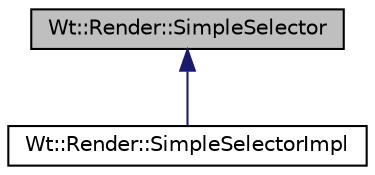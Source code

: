 digraph "Wt::Render::SimpleSelector"
{
 // LATEX_PDF_SIZE
  edge [fontname="Helvetica",fontsize="10",labelfontname="Helvetica",labelfontsize="10"];
  node [fontname="Helvetica",fontsize="10",shape=record];
  Node1 [label="Wt::Render::SimpleSelector",height=0.2,width=0.4,color="black", fillcolor="grey75", style="filled", fontcolor="black",tooltip=" "];
  Node1 -> Node2 [dir="back",color="midnightblue",fontsize="10",style="solid",fontname="Helvetica"];
  Node2 [label="Wt::Render::SimpleSelectorImpl",height=0.2,width=0.4,color="black", fillcolor="white", style="filled",URL="$structWt_1_1Render_1_1SimpleSelectorImpl.html",tooltip=" "];
}

